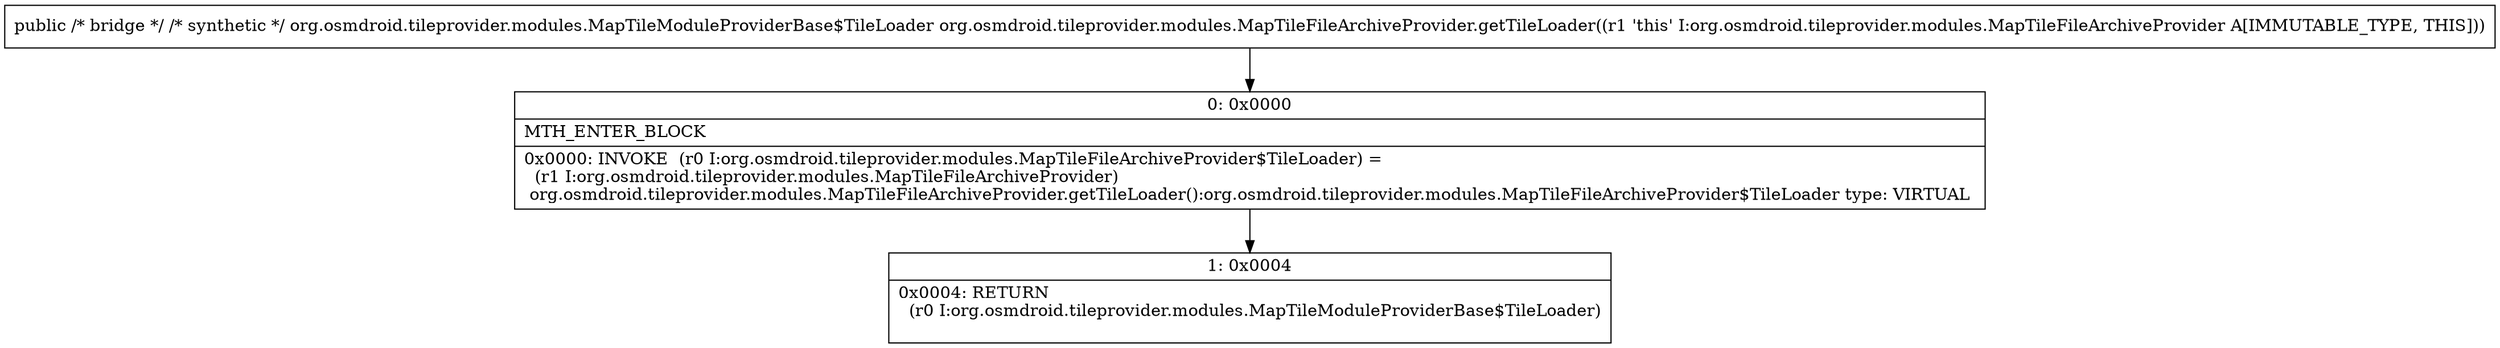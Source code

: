 digraph "CFG fororg.osmdroid.tileprovider.modules.MapTileFileArchiveProvider.getTileLoader()Lorg\/osmdroid\/tileprovider\/modules\/MapTileModuleProviderBase$TileLoader;" {
Node_0 [shape=record,label="{0\:\ 0x0000|MTH_ENTER_BLOCK\l|0x0000: INVOKE  (r0 I:org.osmdroid.tileprovider.modules.MapTileFileArchiveProvider$TileLoader) = \l  (r1 I:org.osmdroid.tileprovider.modules.MapTileFileArchiveProvider)\l org.osmdroid.tileprovider.modules.MapTileFileArchiveProvider.getTileLoader():org.osmdroid.tileprovider.modules.MapTileFileArchiveProvider$TileLoader type: VIRTUAL \l}"];
Node_1 [shape=record,label="{1\:\ 0x0004|0x0004: RETURN  \l  (r0 I:org.osmdroid.tileprovider.modules.MapTileModuleProviderBase$TileLoader)\l \l}"];
MethodNode[shape=record,label="{public \/* bridge *\/ \/* synthetic *\/ org.osmdroid.tileprovider.modules.MapTileModuleProviderBase$TileLoader org.osmdroid.tileprovider.modules.MapTileFileArchiveProvider.getTileLoader((r1 'this' I:org.osmdroid.tileprovider.modules.MapTileFileArchiveProvider A[IMMUTABLE_TYPE, THIS])) }"];
MethodNode -> Node_0;
Node_0 -> Node_1;
}

